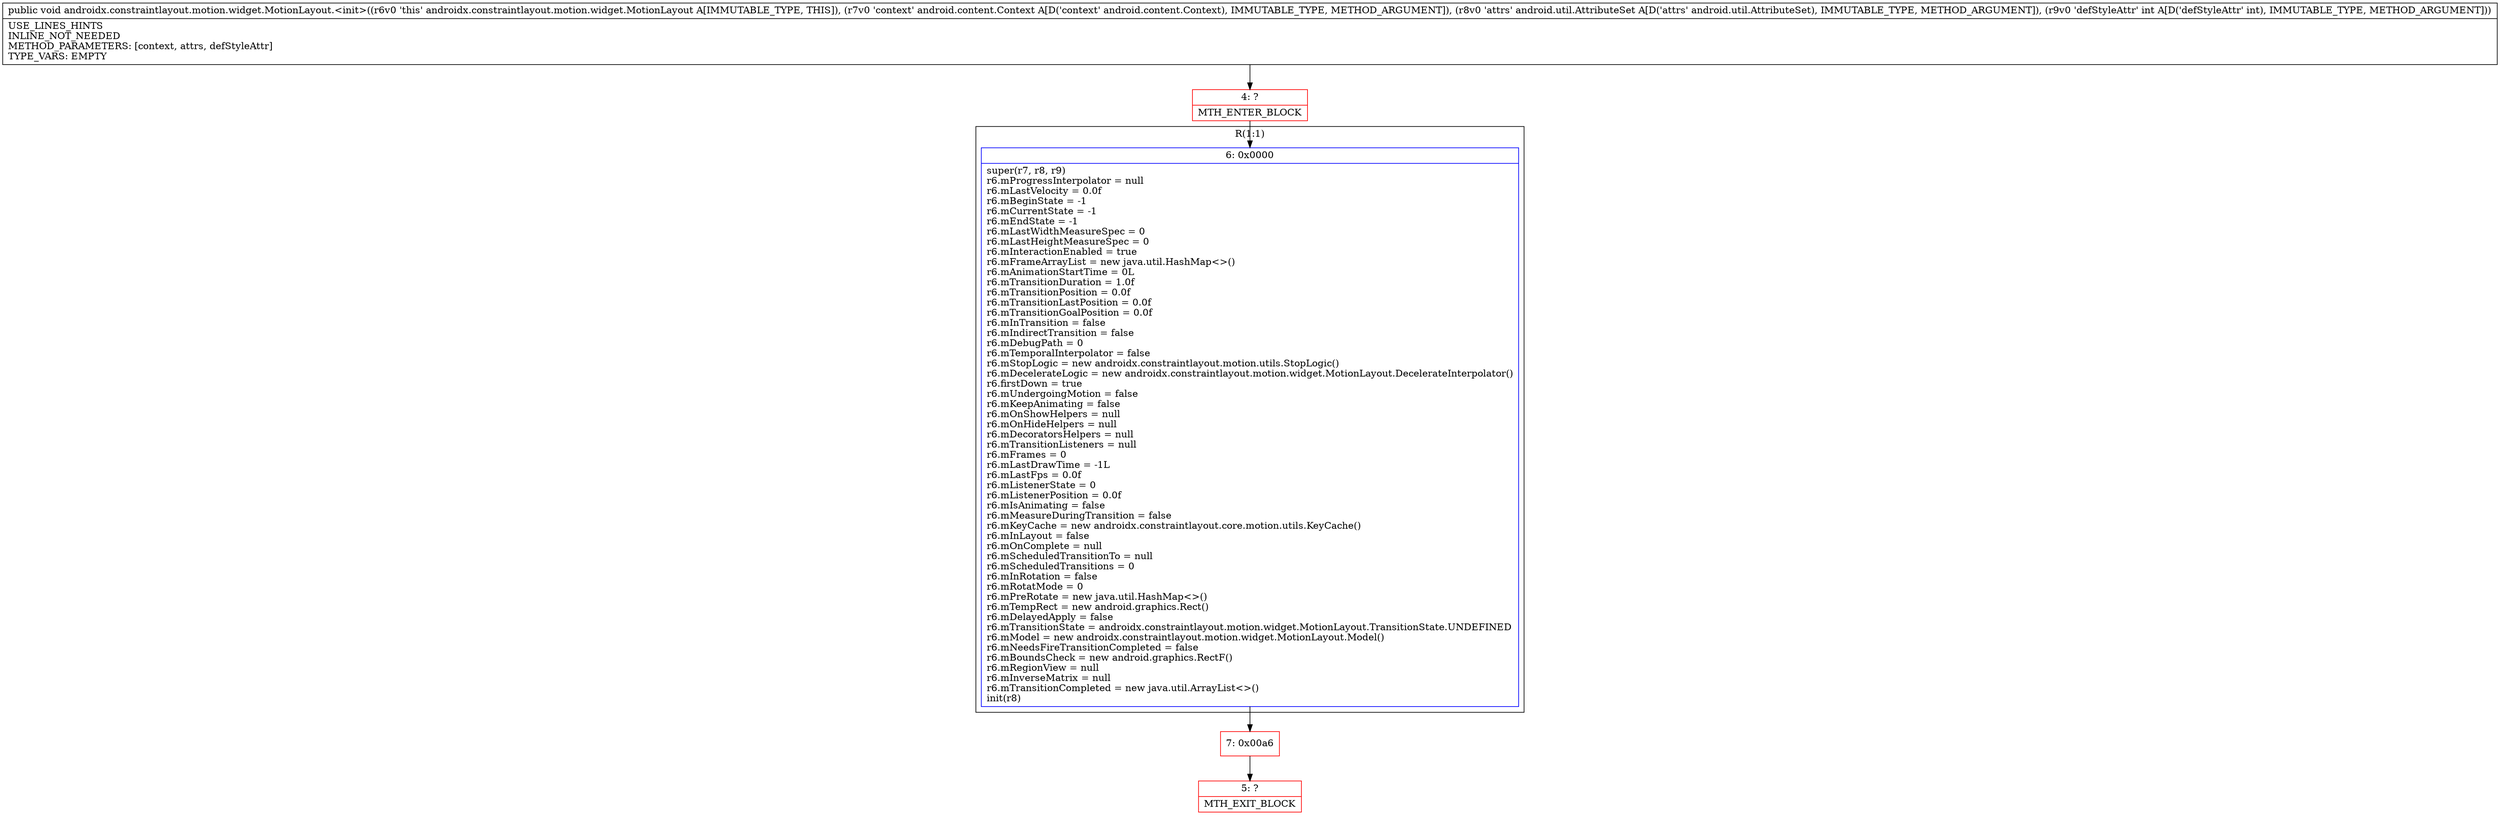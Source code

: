 digraph "CFG forandroidx.constraintlayout.motion.widget.MotionLayout.\<init\>(Landroid\/content\/Context;Landroid\/util\/AttributeSet;I)V" {
subgraph cluster_Region_646361559 {
label = "R(1:1)";
node [shape=record,color=blue];
Node_6 [shape=record,label="{6\:\ 0x0000|super(r7, r8, r9)\lr6.mProgressInterpolator = null\lr6.mLastVelocity = 0.0f\lr6.mBeginState = \-1\lr6.mCurrentState = \-1\lr6.mEndState = \-1\lr6.mLastWidthMeasureSpec = 0\lr6.mLastHeightMeasureSpec = 0\lr6.mInteractionEnabled = true\lr6.mFrameArrayList = new java.util.HashMap\<\>()\lr6.mAnimationStartTime = 0L\lr6.mTransitionDuration = 1.0f\lr6.mTransitionPosition = 0.0f\lr6.mTransitionLastPosition = 0.0f\lr6.mTransitionGoalPosition = 0.0f\lr6.mInTransition = false\lr6.mIndirectTransition = false\lr6.mDebugPath = 0\lr6.mTemporalInterpolator = false\lr6.mStopLogic = new androidx.constraintlayout.motion.utils.StopLogic()\lr6.mDecelerateLogic = new androidx.constraintlayout.motion.widget.MotionLayout.DecelerateInterpolator()\lr6.firstDown = true\lr6.mUndergoingMotion = false\lr6.mKeepAnimating = false\lr6.mOnShowHelpers = null\lr6.mOnHideHelpers = null\lr6.mDecoratorsHelpers = null\lr6.mTransitionListeners = null\lr6.mFrames = 0\lr6.mLastDrawTime = \-1L\lr6.mLastFps = 0.0f\lr6.mListenerState = 0\lr6.mListenerPosition = 0.0f\lr6.mIsAnimating = false\lr6.mMeasureDuringTransition = false\lr6.mKeyCache = new androidx.constraintlayout.core.motion.utils.KeyCache()\lr6.mInLayout = false\lr6.mOnComplete = null\lr6.mScheduledTransitionTo = null\lr6.mScheduledTransitions = 0\lr6.mInRotation = false\lr6.mRotatMode = 0\lr6.mPreRotate = new java.util.HashMap\<\>()\lr6.mTempRect = new android.graphics.Rect()\lr6.mDelayedApply = false\lr6.mTransitionState = androidx.constraintlayout.motion.widget.MotionLayout.TransitionState.UNDEFINED\lr6.mModel = new androidx.constraintlayout.motion.widget.MotionLayout.Model()\lr6.mNeedsFireTransitionCompleted = false\lr6.mBoundsCheck = new android.graphics.RectF()\lr6.mRegionView = null\lr6.mInverseMatrix = null\lr6.mTransitionCompleted = new java.util.ArrayList\<\>()\linit(r8)\l}"];
}
Node_4 [shape=record,color=red,label="{4\:\ ?|MTH_ENTER_BLOCK\l}"];
Node_7 [shape=record,color=red,label="{7\:\ 0x00a6}"];
Node_5 [shape=record,color=red,label="{5\:\ ?|MTH_EXIT_BLOCK\l}"];
MethodNode[shape=record,label="{public void androidx.constraintlayout.motion.widget.MotionLayout.\<init\>((r6v0 'this' androidx.constraintlayout.motion.widget.MotionLayout A[IMMUTABLE_TYPE, THIS]), (r7v0 'context' android.content.Context A[D('context' android.content.Context), IMMUTABLE_TYPE, METHOD_ARGUMENT]), (r8v0 'attrs' android.util.AttributeSet A[D('attrs' android.util.AttributeSet), IMMUTABLE_TYPE, METHOD_ARGUMENT]), (r9v0 'defStyleAttr' int A[D('defStyleAttr' int), IMMUTABLE_TYPE, METHOD_ARGUMENT]))  | USE_LINES_HINTS\lINLINE_NOT_NEEDED\lMETHOD_PARAMETERS: [context, attrs, defStyleAttr]\lTYPE_VARS: EMPTY\l}"];
MethodNode -> Node_4;Node_6 -> Node_7;
Node_4 -> Node_6;
Node_7 -> Node_5;
}

